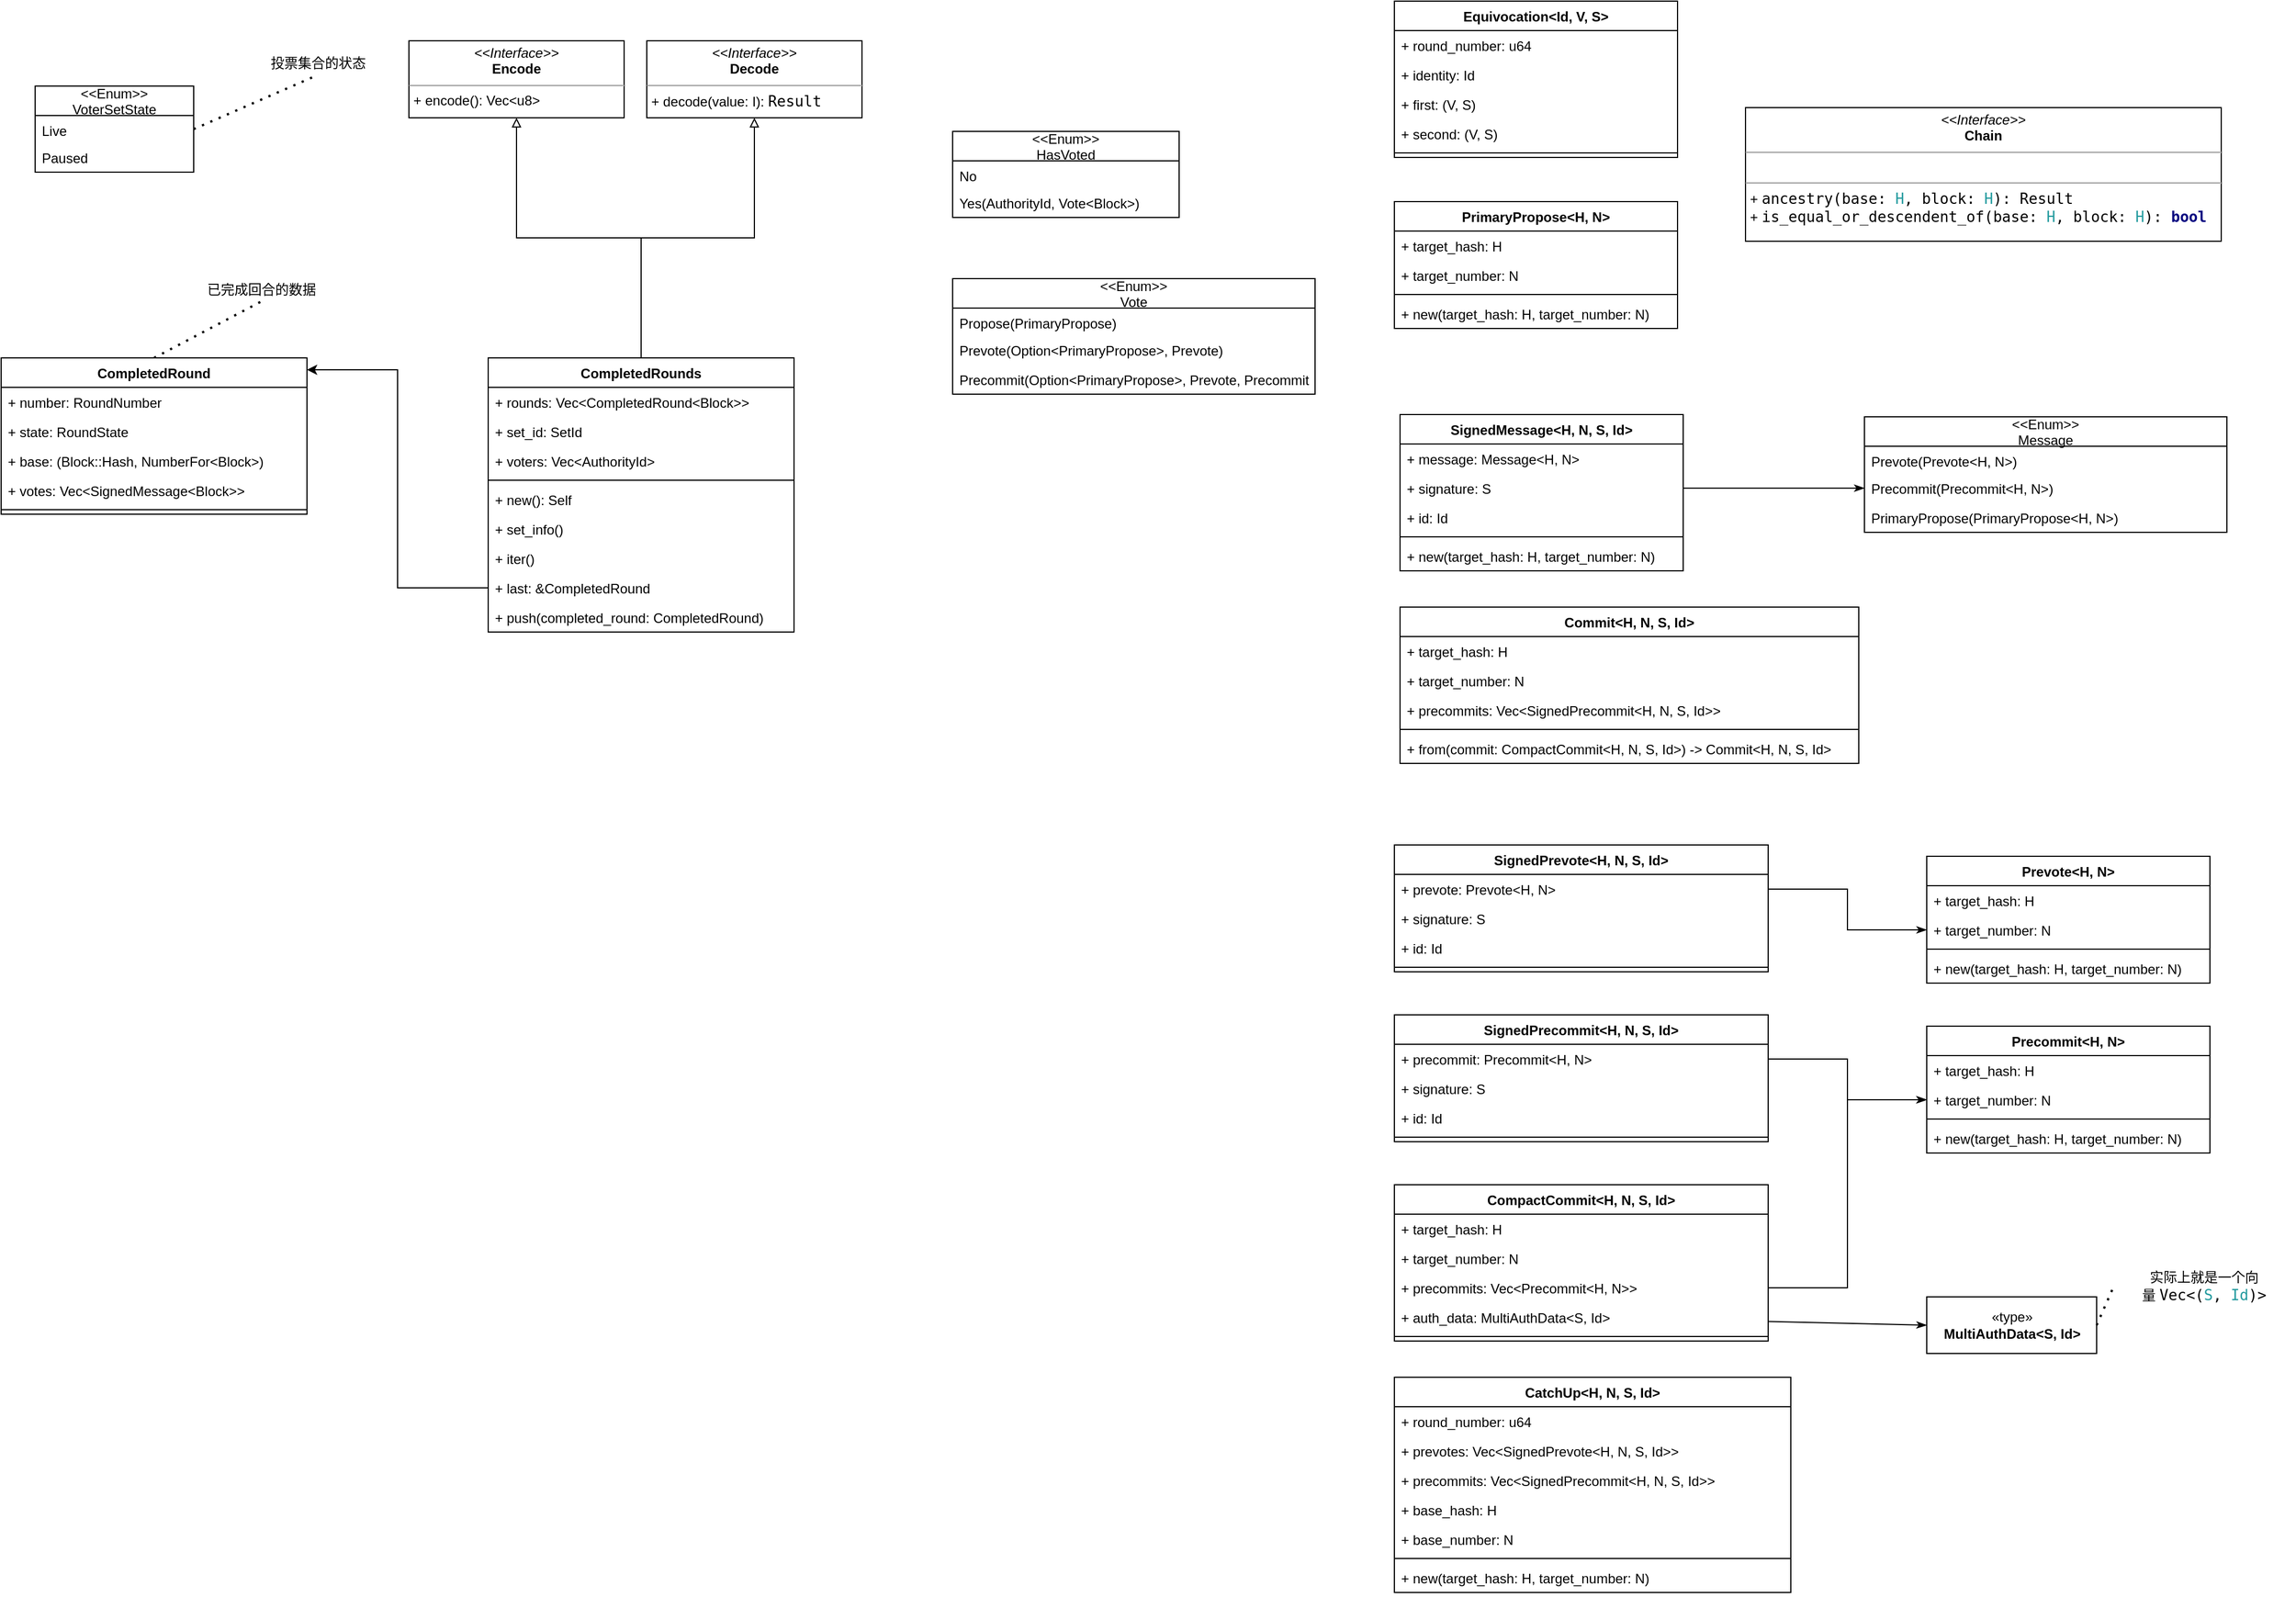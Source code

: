 <mxfile version="17.1.5" type="github">
  <diagram id="C5RBs43oDa-KdzZeNtuy" name="Page-1">
    <mxGraphModel dx="1234" dy="794" grid="1" gridSize="10" guides="1" tooltips="1" connect="1" arrows="1" fold="1" page="1" pageScale="1" pageWidth="827" pageHeight="1169" math="0" shadow="0">
      <root>
        <mxCell id="WIyWlLk6GJQsqaUBKTNV-0" />
        <mxCell id="WIyWlLk6GJQsqaUBKTNV-1" parent="WIyWlLk6GJQsqaUBKTNV-0" />
        <mxCell id="5LJEiE5y61jCH53QIzRt-0" value="&lt;&lt;Enum&gt;&gt;&#xa;VoterSetState" style="swimlane;fontStyle=0;childLayout=stackLayout;horizontal=1;startSize=26;fillColor=none;horizontalStack=0;resizeParent=1;resizeParentMax=0;resizeLast=0;collapsible=1;marginBottom=0;" vertex="1" parent="WIyWlLk6GJQsqaUBKTNV-1">
          <mxGeometry x="110" y="110" width="140" height="76" as="geometry" />
        </mxCell>
        <mxCell id="5LJEiE5y61jCH53QIzRt-1" value="Live" style="text;strokeColor=none;fillColor=none;align=left;verticalAlign=top;spacingLeft=4;spacingRight=4;overflow=hidden;rotatable=0;points=[[0,0.5],[1,0.5]];portConstraint=eastwest;" vertex="1" parent="5LJEiE5y61jCH53QIzRt-0">
          <mxGeometry y="26" width="140" height="24" as="geometry" />
        </mxCell>
        <mxCell id="5LJEiE5y61jCH53QIzRt-2" value="Paused" style="text;strokeColor=none;fillColor=none;align=left;verticalAlign=top;spacingLeft=4;spacingRight=4;overflow=hidden;rotatable=0;points=[[0,0.5],[1,0.5]];portConstraint=eastwest;" vertex="1" parent="5LJEiE5y61jCH53QIzRt-0">
          <mxGeometry y="50" width="140" height="26" as="geometry" />
        </mxCell>
        <UserObject label="已完成回合的数据" placeholders="1" id="5LJEiE5y61jCH53QIzRt-38">
          <mxCell style="text;html=1;strokeColor=none;fillColor=none;align=center;verticalAlign=middle;whiteSpace=wrap;overflow=hidden;" vertex="1" parent="WIyWlLk6GJQsqaUBKTNV-1">
            <mxGeometry x="230" y="280" width="160" height="20" as="geometry" />
          </mxCell>
        </UserObject>
        <mxCell id="5LJEiE5y61jCH53QIzRt-41" value="" style="endArrow=none;dashed=1;html=1;dashPattern=1 3;strokeWidth=2;rounded=0;entryX=0.5;entryY=1;entryDx=0;entryDy=0;exitX=0.5;exitY=0;exitDx=0;exitDy=0;" edge="1" parent="WIyWlLk6GJQsqaUBKTNV-1" source="5LJEiE5y61jCH53QIzRt-44" target="5LJEiE5y61jCH53QIzRt-38">
          <mxGeometry width="50" height="50" relative="1" as="geometry">
            <mxPoint x="350" y="250" as="sourcePoint" />
            <mxPoint x="400" y="200" as="targetPoint" />
          </mxGeometry>
        </mxCell>
        <UserObject label="投票集合的状态" placeholders="1" id="5LJEiE5y61jCH53QIzRt-42">
          <mxCell style="text;html=1;strokeColor=none;fillColor=none;align=center;verticalAlign=middle;whiteSpace=wrap;overflow=hidden;" vertex="1" parent="WIyWlLk6GJQsqaUBKTNV-1">
            <mxGeometry x="280" y="80" width="160" height="20" as="geometry" />
          </mxCell>
        </UserObject>
        <mxCell id="5LJEiE5y61jCH53QIzRt-43" value="" style="endArrow=none;dashed=1;html=1;dashPattern=1 3;strokeWidth=2;rounded=0;entryX=0.5;entryY=1;entryDx=0;entryDy=0;exitX=1;exitY=0.5;exitDx=0;exitDy=0;" edge="1" parent="WIyWlLk6GJQsqaUBKTNV-1" target="5LJEiE5y61jCH53QIzRt-42" source="5LJEiE5y61jCH53QIzRt-1">
          <mxGeometry width="50" height="50" relative="1" as="geometry">
            <mxPoint x="280" y="130" as="sourcePoint" />
            <mxPoint x="360" y="220" as="targetPoint" />
          </mxGeometry>
        </mxCell>
        <mxCell id="5LJEiE5y61jCH53QIzRt-44" value="CompletedRound" style="swimlane;fontStyle=1;align=center;verticalAlign=top;childLayout=stackLayout;horizontal=1;startSize=26;horizontalStack=0;resizeParent=1;resizeParentMax=0;resizeLast=0;collapsible=1;marginBottom=0;" vertex="1" parent="WIyWlLk6GJQsqaUBKTNV-1">
          <mxGeometry x="80" y="350" width="270" height="138" as="geometry" />
        </mxCell>
        <mxCell id="5LJEiE5y61jCH53QIzRt-49" value="+ number: RoundNumber" style="text;strokeColor=none;fillColor=none;align=left;verticalAlign=top;spacingLeft=4;spacingRight=4;overflow=hidden;rotatable=0;points=[[0,0.5],[1,0.5]];portConstraint=eastwest;" vertex="1" parent="5LJEiE5y61jCH53QIzRt-44">
          <mxGeometry y="26" width="270" height="26" as="geometry" />
        </mxCell>
        <mxCell id="5LJEiE5y61jCH53QIzRt-50" value="+ state: RoundState" style="text;strokeColor=none;fillColor=none;align=left;verticalAlign=top;spacingLeft=4;spacingRight=4;overflow=hidden;rotatable=0;points=[[0,0.5],[1,0.5]];portConstraint=eastwest;" vertex="1" parent="5LJEiE5y61jCH53QIzRt-44">
          <mxGeometry y="52" width="270" height="26" as="geometry" />
        </mxCell>
        <mxCell id="5LJEiE5y61jCH53QIzRt-48" value="+ base: (Block::Hash, NumberFor&lt;Block&gt;)" style="text;strokeColor=none;fillColor=none;align=left;verticalAlign=top;spacingLeft=4;spacingRight=4;overflow=hidden;rotatable=0;points=[[0,0.5],[1,0.5]];portConstraint=eastwest;" vertex="1" parent="5LJEiE5y61jCH53QIzRt-44">
          <mxGeometry y="78" width="270" height="26" as="geometry" />
        </mxCell>
        <mxCell id="5LJEiE5y61jCH53QIzRt-45" value="+ votes: Vec&lt;SignedMessage&lt;Block&gt;&gt;" style="text;strokeColor=none;fillColor=none;align=left;verticalAlign=top;spacingLeft=4;spacingRight=4;overflow=hidden;rotatable=0;points=[[0,0.5],[1,0.5]];portConstraint=eastwest;" vertex="1" parent="5LJEiE5y61jCH53QIzRt-44">
          <mxGeometry y="104" width="270" height="26" as="geometry" />
        </mxCell>
        <mxCell id="5LJEiE5y61jCH53QIzRt-46" value="" style="line;strokeWidth=1;fillColor=none;align=left;verticalAlign=middle;spacingTop=-1;spacingLeft=3;spacingRight=3;rotatable=0;labelPosition=right;points=[];portConstraint=eastwest;" vertex="1" parent="5LJEiE5y61jCH53QIzRt-44">
          <mxGeometry y="130" width="270" height="8" as="geometry" />
        </mxCell>
        <mxCell id="5LJEiE5y61jCH53QIzRt-70" style="edgeStyle=orthogonalEdgeStyle;rounded=0;orthogonalLoop=1;jettySize=auto;html=1;exitX=0.5;exitY=0;exitDx=0;exitDy=0;entryX=0.5;entryY=1;entryDx=0;entryDy=0;endArrow=block;endFill=0;" edge="1" parent="WIyWlLk6GJQsqaUBKTNV-1" source="5LJEiE5y61jCH53QIzRt-56" target="5LJEiE5y61jCH53QIzRt-75">
          <mxGeometry relative="1" as="geometry">
            <mxPoint x="485" y="160" as="targetPoint" />
          </mxGeometry>
        </mxCell>
        <mxCell id="5LJEiE5y61jCH53QIzRt-71" style="edgeStyle=orthogonalEdgeStyle;rounded=0;orthogonalLoop=1;jettySize=auto;html=1;exitX=0.5;exitY=0;exitDx=0;exitDy=0;entryX=0.5;entryY=1;entryDx=0;entryDy=0;endArrow=block;endFill=0;" edge="1" parent="WIyWlLk6GJQsqaUBKTNV-1" source="5LJEiE5y61jCH53QIzRt-56" target="5LJEiE5y61jCH53QIzRt-78">
          <mxGeometry relative="1" as="geometry">
            <mxPoint x="695" y="160" as="targetPoint" />
          </mxGeometry>
        </mxCell>
        <mxCell id="5LJEiE5y61jCH53QIzRt-56" value="CompletedRounds" style="swimlane;fontStyle=1;align=center;verticalAlign=top;childLayout=stackLayout;horizontal=1;startSize=26;horizontalStack=0;resizeParent=1;resizeParentMax=0;resizeLast=0;collapsible=1;marginBottom=0;" vertex="1" parent="WIyWlLk6GJQsqaUBKTNV-1">
          <mxGeometry x="510" y="350" width="270" height="242" as="geometry" />
        </mxCell>
        <mxCell id="5LJEiE5y61jCH53QIzRt-57" value="+ rounds: Vec&lt;CompletedRound&lt;Block&gt;&gt;" style="text;strokeColor=none;fillColor=none;align=left;verticalAlign=top;spacingLeft=4;spacingRight=4;overflow=hidden;rotatable=0;points=[[0,0.5],[1,0.5]];portConstraint=eastwest;" vertex="1" parent="5LJEiE5y61jCH53QIzRt-56">
          <mxGeometry y="26" width="270" height="26" as="geometry" />
        </mxCell>
        <mxCell id="5LJEiE5y61jCH53QIzRt-58" value="+ set_id: SetId" style="text;strokeColor=none;fillColor=none;align=left;verticalAlign=top;spacingLeft=4;spacingRight=4;overflow=hidden;rotatable=0;points=[[0,0.5],[1,0.5]];portConstraint=eastwest;" vertex="1" parent="5LJEiE5y61jCH53QIzRt-56">
          <mxGeometry y="52" width="270" height="26" as="geometry" />
        </mxCell>
        <mxCell id="5LJEiE5y61jCH53QIzRt-59" value="+ voters: Vec&lt;AuthorityId&gt;" style="text;strokeColor=none;fillColor=none;align=left;verticalAlign=top;spacingLeft=4;spacingRight=4;overflow=hidden;rotatable=0;points=[[0,0.5],[1,0.5]];portConstraint=eastwest;" vertex="1" parent="5LJEiE5y61jCH53QIzRt-56">
          <mxGeometry y="78" width="270" height="26" as="geometry" />
        </mxCell>
        <mxCell id="5LJEiE5y61jCH53QIzRt-61" value="" style="line;strokeWidth=1;fillColor=none;align=left;verticalAlign=middle;spacingTop=-1;spacingLeft=3;spacingRight=3;rotatable=0;labelPosition=right;points=[];portConstraint=eastwest;" vertex="1" parent="5LJEiE5y61jCH53QIzRt-56">
          <mxGeometry y="104" width="270" height="8" as="geometry" />
        </mxCell>
        <mxCell id="5LJEiE5y61jCH53QIzRt-62" value="+ new(): Self&#xa;" style="text;strokeColor=none;fillColor=none;align=left;verticalAlign=top;spacingLeft=4;spacingRight=4;overflow=hidden;rotatable=0;points=[[0,0.5],[1,0.5]];portConstraint=eastwest;" vertex="1" parent="5LJEiE5y61jCH53QIzRt-56">
          <mxGeometry y="112" width="270" height="26" as="geometry" />
        </mxCell>
        <mxCell id="5LJEiE5y61jCH53QIzRt-63" value="+ set_info()" style="text;strokeColor=none;fillColor=none;align=left;verticalAlign=top;spacingLeft=4;spacingRight=4;overflow=hidden;rotatable=0;points=[[0,0.5],[1,0.5]];portConstraint=eastwest;" vertex="1" parent="5LJEiE5y61jCH53QIzRt-56">
          <mxGeometry y="138" width="270" height="26" as="geometry" />
        </mxCell>
        <mxCell id="5LJEiE5y61jCH53QIzRt-64" value="+ iter()" style="text;strokeColor=none;fillColor=none;align=left;verticalAlign=top;spacingLeft=4;spacingRight=4;overflow=hidden;rotatable=0;points=[[0,0.5],[1,0.5]];portConstraint=eastwest;" vertex="1" parent="5LJEiE5y61jCH53QIzRt-56">
          <mxGeometry y="164" width="270" height="26" as="geometry" />
        </mxCell>
        <mxCell id="5LJEiE5y61jCH53QIzRt-66" value="+ last: &amp;CompletedRound" style="text;strokeColor=none;fillColor=none;align=left;verticalAlign=top;spacingLeft=4;spacingRight=4;overflow=hidden;rotatable=0;points=[[0,0.5],[1,0.5]];portConstraint=eastwest;" vertex="1" parent="5LJEiE5y61jCH53QIzRt-56">
          <mxGeometry y="190" width="270" height="26" as="geometry" />
        </mxCell>
        <mxCell id="5LJEiE5y61jCH53QIzRt-67" value="+ push(completed_round: CompletedRound)" style="text;strokeColor=none;fillColor=none;align=left;verticalAlign=top;spacingLeft=4;spacingRight=4;overflow=hidden;rotatable=0;points=[[0,0.5],[1,0.5]];portConstraint=eastwest;" vertex="1" parent="5LJEiE5y61jCH53QIzRt-56">
          <mxGeometry y="216" width="270" height="26" as="geometry" />
        </mxCell>
        <mxCell id="5LJEiE5y61jCH53QIzRt-54" style="edgeStyle=orthogonalEdgeStyle;rounded=0;orthogonalLoop=1;jettySize=auto;html=1;exitX=0;exitY=0.5;exitDx=0;exitDy=0;entryX=1;entryY=0.076;entryDx=0;entryDy=0;entryPerimeter=0;" edge="1" parent="WIyWlLk6GJQsqaUBKTNV-1" source="5LJEiE5y61jCH53QIzRt-66" target="5LJEiE5y61jCH53QIzRt-44">
          <mxGeometry relative="1" as="geometry">
            <mxPoint x="350" y="605" as="sourcePoint" />
          </mxGeometry>
        </mxCell>
        <mxCell id="5LJEiE5y61jCH53QIzRt-72" value="" style="text;strokeColor=none;fillColor=none;align=left;verticalAlign=middle;spacingTop=-1;spacingLeft=4;spacingRight=4;rotatable=0;labelPosition=right;points=[];portConstraint=eastwest;shadow=0;sketch=0;" vertex="1" parent="WIyWlLk6GJQsqaUBKTNV-1">
          <mxGeometry x="440" y="380" width="20" height="14" as="geometry" />
        </mxCell>
        <mxCell id="5LJEiE5y61jCH53QIzRt-75" value="&lt;p style=&quot;margin: 0px ; margin-top: 4px ; text-align: center&quot;&gt;&lt;i&gt;&amp;lt;&amp;lt;Interface&amp;gt;&amp;gt;&lt;/i&gt;&lt;br&gt;&lt;b&gt;Encode&lt;/b&gt;&lt;/p&gt;&lt;hr size=&quot;1&quot;&gt;&lt;p style=&quot;margin: 0px ; margin-left: 4px&quot;&gt;+ encode(): Vec&amp;lt;u8&amp;gt;&lt;br&gt;&lt;/p&gt;" style="verticalAlign=top;align=left;overflow=fill;fontSize=12;fontFamily=Helvetica;html=1;shadow=0;sketch=0;gradientColor=#ffffff;gradientDirection=west;" vertex="1" parent="WIyWlLk6GJQsqaUBKTNV-1">
          <mxGeometry x="440" y="70" width="190" height="68" as="geometry" />
        </mxCell>
        <mxCell id="5LJEiE5y61jCH53QIzRt-78" value="&lt;p style=&quot;margin: 0px ; margin-top: 4px ; text-align: center&quot;&gt;&lt;i&gt;&amp;lt;&amp;lt;Interface&amp;gt;&amp;gt;&lt;/i&gt;&lt;br&gt;&lt;b&gt;Decode&lt;/b&gt;&lt;/p&gt;&lt;hr size=&quot;1&quot;&gt;&lt;p style=&quot;margin: 0px ; margin-left: 4px&quot;&gt;+ decode(value: I):&amp;nbsp;&lt;span style=&quot;background-color: rgb(255 , 255 , 255) ; font-family: &amp;#34;jetbrains mono&amp;#34; , monospace ; font-size: 9.8pt&quot;&gt;Result&lt;/span&gt;&lt;br&gt;&lt;/p&gt;" style="verticalAlign=top;align=left;overflow=fill;fontSize=12;fontFamily=Helvetica;html=1;shadow=0;sketch=0;gradientColor=#ffffff;gradientDirection=west;" vertex="1" parent="WIyWlLk6GJQsqaUBKTNV-1">
          <mxGeometry x="650" y="70" width="190" height="68" as="geometry" />
        </mxCell>
        <mxCell id="5LJEiE5y61jCH53QIzRt-79" value="&lt;&lt;Enum&gt;&gt;&#xa;HasVoted" style="swimlane;fontStyle=0;childLayout=stackLayout;horizontal=1;startSize=26;fillColor=none;horizontalStack=0;resizeParent=1;resizeParentMax=0;resizeLast=0;collapsible=1;marginBottom=0;" vertex="1" parent="WIyWlLk6GJQsqaUBKTNV-1">
          <mxGeometry x="920" y="150" width="200" height="76" as="geometry" />
        </mxCell>
        <mxCell id="5LJEiE5y61jCH53QIzRt-80" value="No" style="text;strokeColor=none;fillColor=none;align=left;verticalAlign=top;spacingLeft=4;spacingRight=4;overflow=hidden;rotatable=0;points=[[0,0.5],[1,0.5]];portConstraint=eastwest;" vertex="1" parent="5LJEiE5y61jCH53QIzRt-79">
          <mxGeometry y="26" width="200" height="24" as="geometry" />
        </mxCell>
        <mxCell id="5LJEiE5y61jCH53QIzRt-81" value="Yes(AuthorityId, Vote&lt;Block&gt;)" style="text;strokeColor=none;fillColor=none;align=left;verticalAlign=top;spacingLeft=4;spacingRight=4;overflow=hidden;rotatable=0;points=[[0,0.5],[1,0.5]];portConstraint=eastwest;" vertex="1" parent="5LJEiE5y61jCH53QIzRt-79">
          <mxGeometry y="50" width="200" height="26" as="geometry" />
        </mxCell>
        <mxCell id="5LJEiE5y61jCH53QIzRt-82" value="&lt;&lt;Enum&gt;&gt;&#xa;Vote" style="swimlane;fontStyle=0;childLayout=stackLayout;horizontal=1;startSize=26;fillColor=none;horizontalStack=0;resizeParent=1;resizeParentMax=0;resizeLast=0;collapsible=1;marginBottom=0;" vertex="1" parent="WIyWlLk6GJQsqaUBKTNV-1">
          <mxGeometry x="920" y="280" width="320" height="102" as="geometry" />
        </mxCell>
        <mxCell id="5LJEiE5y61jCH53QIzRt-83" value="Propose(PrimaryPropose)" style="text;strokeColor=none;fillColor=none;align=left;verticalAlign=top;spacingLeft=4;spacingRight=4;overflow=hidden;rotatable=0;points=[[0,0.5],[1,0.5]];portConstraint=eastwest;" vertex="1" parent="5LJEiE5y61jCH53QIzRt-82">
          <mxGeometry y="26" width="320" height="24" as="geometry" />
        </mxCell>
        <mxCell id="5LJEiE5y61jCH53QIzRt-85" value="Prevote(Option&lt;PrimaryPropose&gt;, Prevote)" style="text;strokeColor=none;fillColor=none;align=left;verticalAlign=top;spacingLeft=4;spacingRight=4;overflow=hidden;rotatable=0;points=[[0,0.5],[1,0.5]];portConstraint=eastwest;" vertex="1" parent="5LJEiE5y61jCH53QIzRt-82">
          <mxGeometry y="50" width="320" height="26" as="geometry" />
        </mxCell>
        <mxCell id="5LJEiE5y61jCH53QIzRt-84" value="Precommit(Option&lt;PrimaryPropose&gt;, Prevote, Precommit)" style="text;strokeColor=none;fillColor=none;align=left;verticalAlign=top;spacingLeft=4;spacingRight=4;overflow=hidden;rotatable=0;points=[[0,0.5],[1,0.5]];portConstraint=eastwest;" vertex="1" parent="5LJEiE5y61jCH53QIzRt-82">
          <mxGeometry y="76" width="320" height="26" as="geometry" />
        </mxCell>
        <mxCell id="5LJEiE5y61jCH53QIzRt-92" value="PrimaryPropose&lt;H, N&gt;" style="swimlane;fontStyle=1;align=center;verticalAlign=top;childLayout=stackLayout;horizontal=1;startSize=26;horizontalStack=0;resizeParent=1;resizeParentMax=0;resizeLast=0;collapsible=1;marginBottom=0;shadow=0;sketch=0;gradientColor=#ffffff;gradientDirection=west;" vertex="1" parent="WIyWlLk6GJQsqaUBKTNV-1">
          <mxGeometry x="1310" y="212" width="250" height="112" as="geometry" />
        </mxCell>
        <mxCell id="5LJEiE5y61jCH53QIzRt-96" value="+ target_hash: H" style="text;strokeColor=none;fillColor=none;align=left;verticalAlign=top;spacingLeft=4;spacingRight=4;overflow=hidden;rotatable=0;points=[[0,0.5],[1,0.5]];portConstraint=eastwest;shadow=0;sketch=0;" vertex="1" parent="5LJEiE5y61jCH53QIzRt-92">
          <mxGeometry y="26" width="250" height="26" as="geometry" />
        </mxCell>
        <mxCell id="5LJEiE5y61jCH53QIzRt-93" value="+ target_number: N" style="text;strokeColor=none;fillColor=none;align=left;verticalAlign=top;spacingLeft=4;spacingRight=4;overflow=hidden;rotatable=0;points=[[0,0.5],[1,0.5]];portConstraint=eastwest;shadow=0;sketch=0;" vertex="1" parent="5LJEiE5y61jCH53QIzRt-92">
          <mxGeometry y="52" width="250" height="26" as="geometry" />
        </mxCell>
        <mxCell id="5LJEiE5y61jCH53QIzRt-94" value="" style="line;strokeWidth=1;fillColor=none;align=left;verticalAlign=middle;spacingTop=-1;spacingLeft=3;spacingRight=3;rotatable=0;labelPosition=right;points=[];portConstraint=eastwest;shadow=0;sketch=0;" vertex="1" parent="5LJEiE5y61jCH53QIzRt-92">
          <mxGeometry y="78" width="250" height="8" as="geometry" />
        </mxCell>
        <mxCell id="5LJEiE5y61jCH53QIzRt-95" value="+ new(target_hash: H, target_number: N) " style="text;strokeColor=none;fillColor=none;align=left;verticalAlign=top;spacingLeft=4;spacingRight=4;overflow=hidden;rotatable=0;points=[[0,0.5],[1,0.5]];portConstraint=eastwest;shadow=0;sketch=0;" vertex="1" parent="5LJEiE5y61jCH53QIzRt-92">
          <mxGeometry y="86" width="250" height="26" as="geometry" />
        </mxCell>
        <mxCell id="5LJEiE5y61jCH53QIzRt-97" value="Precommit&lt;H, N&gt;" style="swimlane;fontStyle=1;align=center;verticalAlign=top;childLayout=stackLayout;horizontal=1;startSize=26;horizontalStack=0;resizeParent=1;resizeParentMax=0;resizeLast=0;collapsible=1;marginBottom=0;shadow=0;sketch=0;gradientColor=#ffffff;gradientDirection=west;" vertex="1" parent="WIyWlLk6GJQsqaUBKTNV-1">
          <mxGeometry x="1780" y="940" width="250" height="112" as="geometry" />
        </mxCell>
        <mxCell id="5LJEiE5y61jCH53QIzRt-98" value="+ target_hash: H" style="text;strokeColor=none;fillColor=none;align=left;verticalAlign=top;spacingLeft=4;spacingRight=4;overflow=hidden;rotatable=0;points=[[0,0.5],[1,0.5]];portConstraint=eastwest;shadow=0;sketch=0;" vertex="1" parent="5LJEiE5y61jCH53QIzRt-97">
          <mxGeometry y="26" width="250" height="26" as="geometry" />
        </mxCell>
        <mxCell id="5LJEiE5y61jCH53QIzRt-99" value="+ target_number: N" style="text;strokeColor=none;fillColor=none;align=left;verticalAlign=top;spacingLeft=4;spacingRight=4;overflow=hidden;rotatable=0;points=[[0,0.5],[1,0.5]];portConstraint=eastwest;shadow=0;sketch=0;" vertex="1" parent="5LJEiE5y61jCH53QIzRt-97">
          <mxGeometry y="52" width="250" height="26" as="geometry" />
        </mxCell>
        <mxCell id="5LJEiE5y61jCH53QIzRt-100" value="" style="line;strokeWidth=1;fillColor=none;align=left;verticalAlign=middle;spacingTop=-1;spacingLeft=3;spacingRight=3;rotatable=0;labelPosition=right;points=[];portConstraint=eastwest;shadow=0;sketch=0;" vertex="1" parent="5LJEiE5y61jCH53QIzRt-97">
          <mxGeometry y="78" width="250" height="8" as="geometry" />
        </mxCell>
        <mxCell id="5LJEiE5y61jCH53QIzRt-101" value="+ new(target_hash: H, target_number: N) " style="text;strokeColor=none;fillColor=none;align=left;verticalAlign=top;spacingLeft=4;spacingRight=4;overflow=hidden;rotatable=0;points=[[0,0.5],[1,0.5]];portConstraint=eastwest;shadow=0;sketch=0;" vertex="1" parent="5LJEiE5y61jCH53QIzRt-97">
          <mxGeometry y="86" width="250" height="26" as="geometry" />
        </mxCell>
        <mxCell id="5LJEiE5y61jCH53QIzRt-102" value="Prevote&lt;H, N&gt;" style="swimlane;fontStyle=1;align=center;verticalAlign=top;childLayout=stackLayout;horizontal=1;startSize=26;horizontalStack=0;resizeParent=1;resizeParentMax=0;resizeLast=0;collapsible=1;marginBottom=0;shadow=0;sketch=0;gradientColor=#ffffff;gradientDirection=west;" vertex="1" parent="WIyWlLk6GJQsqaUBKTNV-1">
          <mxGeometry x="1780" y="790" width="250" height="112" as="geometry" />
        </mxCell>
        <mxCell id="5LJEiE5y61jCH53QIzRt-103" value="+ target_hash: H" style="text;strokeColor=none;fillColor=none;align=left;verticalAlign=top;spacingLeft=4;spacingRight=4;overflow=hidden;rotatable=0;points=[[0,0.5],[1,0.5]];portConstraint=eastwest;shadow=0;sketch=0;" vertex="1" parent="5LJEiE5y61jCH53QIzRt-102">
          <mxGeometry y="26" width="250" height="26" as="geometry" />
        </mxCell>
        <mxCell id="5LJEiE5y61jCH53QIzRt-104" value="+ target_number: N" style="text;strokeColor=none;fillColor=none;align=left;verticalAlign=top;spacingLeft=4;spacingRight=4;overflow=hidden;rotatable=0;points=[[0,0.5],[1,0.5]];portConstraint=eastwest;shadow=0;sketch=0;" vertex="1" parent="5LJEiE5y61jCH53QIzRt-102">
          <mxGeometry y="52" width="250" height="26" as="geometry" />
        </mxCell>
        <mxCell id="5LJEiE5y61jCH53QIzRt-105" value="" style="line;strokeWidth=1;fillColor=none;align=left;verticalAlign=middle;spacingTop=-1;spacingLeft=3;spacingRight=3;rotatable=0;labelPosition=right;points=[];portConstraint=eastwest;shadow=0;sketch=0;" vertex="1" parent="5LJEiE5y61jCH53QIzRt-102">
          <mxGeometry y="78" width="250" height="8" as="geometry" />
        </mxCell>
        <mxCell id="5LJEiE5y61jCH53QIzRt-106" value="+ new(target_hash: H, target_number: N) " style="text;strokeColor=none;fillColor=none;align=left;verticalAlign=top;spacingLeft=4;spacingRight=4;overflow=hidden;rotatable=0;points=[[0,0.5],[1,0.5]];portConstraint=eastwest;shadow=0;sketch=0;" vertex="1" parent="5LJEiE5y61jCH53QIzRt-102">
          <mxGeometry y="86" width="250" height="26" as="geometry" />
        </mxCell>
        <mxCell id="5LJEiE5y61jCH53QIzRt-107" value="&lt;p style=&quot;margin: 0px ; margin-top: 4px ; text-align: center&quot;&gt;&lt;i&gt;&amp;lt;&amp;lt;Interface&amp;gt;&amp;gt;&lt;/i&gt;&lt;br&gt;&lt;b&gt;Chain&lt;/b&gt;&lt;/p&gt;&lt;hr size=&quot;1&quot;&gt;&lt;p style=&quot;margin: 0px ; margin-left: 4px&quot;&gt;&lt;br&gt;&lt;/p&gt;&lt;hr size=&quot;1&quot;&gt;&lt;p style=&quot;margin: 0px ; margin-left: 4px&quot;&gt;+&amp;nbsp;&lt;span style=&quot;background-color: rgb(255 , 255 , 255) ; font-family: &amp;#34;jetbrains mono&amp;#34; , monospace ; font-size: 9.8pt&quot;&gt;ancestry(&lt;/span&gt;&lt;span style=&quot;background-color: rgb(255 , 255 , 255) ; font-family: &amp;#34;jetbrains mono&amp;#34; , monospace ; font-size: 9.8pt&quot;&gt;base: &lt;/span&gt;&lt;span style=&quot;font-family: &amp;#34;jetbrains mono&amp;#34; , monospace ; font-size: 9.8pt ; color: rgb(32 , 153 , 157)&quot;&gt;H&lt;/span&gt;&lt;span style=&quot;background-color: rgb(255 , 255 , 255) ; font-family: &amp;#34;jetbrains mono&amp;#34; , monospace ; font-size: 9.8pt&quot;&gt;, block: &lt;/span&gt;&lt;span style=&quot;font-family: &amp;#34;jetbrains mono&amp;#34; , monospace ; font-size: 9.8pt ; color: rgb(32 , 153 , 157)&quot;&gt;H&lt;/span&gt;&lt;span style=&quot;background-color: rgb(255 , 255 , 255) ; font-family: &amp;#34;jetbrains mono&amp;#34; , monospace ; font-size: 9.8pt&quot;&gt;): Result&lt;/span&gt;&lt;/p&gt;&lt;p style=&quot;margin: 0px ; margin-left: 4px&quot;&gt;+&amp;nbsp;&lt;span style=&quot;background-color: rgb(255 , 255 , 255) ; font-family: &amp;#34;jetbrains mono&amp;#34; , monospace ; font-size: 9.8pt&quot;&gt;is_equal_or_descendent_of(&lt;/span&gt;&lt;span style=&quot;background-color: rgb(255 , 255 , 255) ; font-family: &amp;#34;jetbrains mono&amp;#34; , monospace ; font-size: 9.8pt&quot;&gt;base: &lt;/span&gt;&lt;span style=&quot;font-family: &amp;#34;jetbrains mono&amp;#34; , monospace ; font-size: 9.8pt ; color: rgb(32 , 153 , 157)&quot;&gt;H&lt;/span&gt;&lt;span style=&quot;background-color: rgb(255 , 255 , 255) ; font-family: &amp;#34;jetbrains mono&amp;#34; , monospace ; font-size: 9.8pt&quot;&gt;, block: &lt;/span&gt;&lt;span style=&quot;font-family: &amp;#34;jetbrains mono&amp;#34; , monospace ; font-size: 9.8pt ; color: rgb(32 , 153 , 157)&quot;&gt;H&lt;/span&gt;&lt;span style=&quot;background-color: rgb(255 , 255 , 255) ; font-family: &amp;#34;jetbrains mono&amp;#34; , monospace ; font-size: 9.8pt&quot;&gt;):&amp;nbsp;&lt;/span&gt;&lt;span style=&quot;font-family: &amp;#34;jetbrains mono&amp;#34; , monospace ; font-size: 9.8pt ; color: rgb(0 , 0 , 128) ; font-weight: bold&quot;&gt;bool&lt;/span&gt;&lt;/p&gt;" style="verticalAlign=top;align=left;overflow=fill;fontSize=12;fontFamily=Helvetica;html=1;shadow=0;sketch=0;gradientColor=#ffffff;gradientDirection=west;" vertex="1" parent="WIyWlLk6GJQsqaUBKTNV-1">
          <mxGeometry x="1620" y="129" width="420" height="118" as="geometry" />
        </mxCell>
        <mxCell id="5LJEiE5y61jCH53QIzRt-108" value="Equivocation&lt;Id, V, S&gt;" style="swimlane;fontStyle=1;align=center;verticalAlign=top;childLayout=stackLayout;horizontal=1;startSize=26;horizontalStack=0;resizeParent=1;resizeParentMax=0;resizeLast=0;collapsible=1;marginBottom=0;shadow=0;sketch=0;gradientColor=#ffffff;gradientDirection=west;" vertex="1" parent="WIyWlLk6GJQsqaUBKTNV-1">
          <mxGeometry x="1310" y="35" width="250" height="138" as="geometry" />
        </mxCell>
        <mxCell id="5LJEiE5y61jCH53QIzRt-113" value="+ round_number: u64" style="text;strokeColor=none;fillColor=none;align=left;verticalAlign=top;spacingLeft=4;spacingRight=4;overflow=hidden;rotatable=0;points=[[0,0.5],[1,0.5]];portConstraint=eastwest;shadow=0;sketch=0;" vertex="1" parent="5LJEiE5y61jCH53QIzRt-108">
          <mxGeometry y="26" width="250" height="26" as="geometry" />
        </mxCell>
        <mxCell id="5LJEiE5y61jCH53QIzRt-109" value="+ identity: Id" style="text;strokeColor=none;fillColor=none;align=left;verticalAlign=top;spacingLeft=4;spacingRight=4;overflow=hidden;rotatable=0;points=[[0,0.5],[1,0.5]];portConstraint=eastwest;shadow=0;sketch=0;" vertex="1" parent="5LJEiE5y61jCH53QIzRt-108">
          <mxGeometry y="52" width="250" height="26" as="geometry" />
        </mxCell>
        <mxCell id="5LJEiE5y61jCH53QIzRt-114" value="+ first: (V, S)" style="text;strokeColor=none;fillColor=none;align=left;verticalAlign=top;spacingLeft=4;spacingRight=4;overflow=hidden;rotatable=0;points=[[0,0.5],[1,0.5]];portConstraint=eastwest;shadow=0;sketch=0;" vertex="1" parent="5LJEiE5y61jCH53QIzRt-108">
          <mxGeometry y="78" width="250" height="26" as="geometry" />
        </mxCell>
        <mxCell id="5LJEiE5y61jCH53QIzRt-110" value="+ second: (V, S)" style="text;strokeColor=none;fillColor=none;align=left;verticalAlign=top;spacingLeft=4;spacingRight=4;overflow=hidden;rotatable=0;points=[[0,0.5],[1,0.5]];portConstraint=eastwest;shadow=0;sketch=0;" vertex="1" parent="5LJEiE5y61jCH53QIzRt-108">
          <mxGeometry y="104" width="250" height="26" as="geometry" />
        </mxCell>
        <mxCell id="5LJEiE5y61jCH53QIzRt-111" value="" style="line;strokeWidth=1;fillColor=none;align=left;verticalAlign=middle;spacingTop=-1;spacingLeft=3;spacingRight=3;rotatable=0;labelPosition=right;points=[];portConstraint=eastwest;shadow=0;sketch=0;" vertex="1" parent="5LJEiE5y61jCH53QIzRt-108">
          <mxGeometry y="130" width="250" height="8" as="geometry" />
        </mxCell>
        <mxCell id="5LJEiE5y61jCH53QIzRt-120" value="&lt;&lt;Enum&gt;&gt;&#xa;Message" style="swimlane;fontStyle=0;childLayout=stackLayout;horizontal=1;startSize=26;fillColor=none;horizontalStack=0;resizeParent=1;resizeParentMax=0;resizeLast=0;collapsible=1;marginBottom=0;" vertex="1" parent="WIyWlLk6GJQsqaUBKTNV-1">
          <mxGeometry x="1725" y="402" width="320" height="102" as="geometry" />
        </mxCell>
        <mxCell id="5LJEiE5y61jCH53QIzRt-121" value="Prevote(Prevote&lt;H, N&gt;)" style="text;strokeColor=none;fillColor=none;align=left;verticalAlign=top;spacingLeft=4;spacingRight=4;overflow=hidden;rotatable=0;points=[[0,0.5],[1,0.5]];portConstraint=eastwest;" vertex="1" parent="5LJEiE5y61jCH53QIzRt-120">
          <mxGeometry y="26" width="320" height="24" as="geometry" />
        </mxCell>
        <mxCell id="5LJEiE5y61jCH53QIzRt-122" value="Precommit(Precommit&lt;H, N&gt;)" style="text;strokeColor=none;fillColor=none;align=left;verticalAlign=top;spacingLeft=4;spacingRight=4;overflow=hidden;rotatable=0;points=[[0,0.5],[1,0.5]];portConstraint=eastwest;" vertex="1" parent="5LJEiE5y61jCH53QIzRt-120">
          <mxGeometry y="50" width="320" height="26" as="geometry" />
        </mxCell>
        <mxCell id="5LJEiE5y61jCH53QIzRt-123" value="PrimaryPropose(PrimaryPropose&lt;H, N&gt;)" style="text;strokeColor=none;fillColor=none;align=left;verticalAlign=top;spacingLeft=4;spacingRight=4;overflow=hidden;rotatable=0;points=[[0,0.5],[1,0.5]];portConstraint=eastwest;" vertex="1" parent="5LJEiE5y61jCH53QIzRt-120">
          <mxGeometry y="76" width="320" height="26" as="geometry" />
        </mxCell>
        <mxCell id="5LJEiE5y61jCH53QIzRt-124" value="SignedMessage&lt;H, N, S, Id&gt;" style="swimlane;fontStyle=1;align=center;verticalAlign=top;childLayout=stackLayout;horizontal=1;startSize=26;horizontalStack=0;resizeParent=1;resizeParentMax=0;resizeLast=0;collapsible=1;marginBottom=0;shadow=0;sketch=0;gradientColor=#ffffff;gradientDirection=west;" vertex="1" parent="WIyWlLk6GJQsqaUBKTNV-1">
          <mxGeometry x="1315" y="400" width="250" height="138" as="geometry" />
        </mxCell>
        <mxCell id="5LJEiE5y61jCH53QIzRt-125" value="+ message: Message&lt;H, N&gt;" style="text;strokeColor=none;fillColor=none;align=left;verticalAlign=top;spacingLeft=4;spacingRight=4;overflow=hidden;rotatable=0;points=[[0,0.5],[1,0.5]];portConstraint=eastwest;shadow=0;sketch=0;" vertex="1" parent="5LJEiE5y61jCH53QIzRt-124">
          <mxGeometry y="26" width="250" height="26" as="geometry" />
        </mxCell>
        <mxCell id="5LJEiE5y61jCH53QIzRt-129" value="+ signature: S" style="text;strokeColor=none;fillColor=none;align=left;verticalAlign=top;spacingLeft=4;spacingRight=4;overflow=hidden;rotatable=0;points=[[0,0.5],[1,0.5]];portConstraint=eastwest;shadow=0;sketch=0;" vertex="1" parent="5LJEiE5y61jCH53QIzRt-124">
          <mxGeometry y="52" width="250" height="26" as="geometry" />
        </mxCell>
        <mxCell id="5LJEiE5y61jCH53QIzRt-126" value="+ id: Id" style="text;strokeColor=none;fillColor=none;align=left;verticalAlign=top;spacingLeft=4;spacingRight=4;overflow=hidden;rotatable=0;points=[[0,0.5],[1,0.5]];portConstraint=eastwest;shadow=0;sketch=0;" vertex="1" parent="5LJEiE5y61jCH53QIzRt-124">
          <mxGeometry y="78" width="250" height="26" as="geometry" />
        </mxCell>
        <mxCell id="5LJEiE5y61jCH53QIzRt-127" value="" style="line;strokeWidth=1;fillColor=none;align=left;verticalAlign=middle;spacingTop=-1;spacingLeft=3;spacingRight=3;rotatable=0;labelPosition=right;points=[];portConstraint=eastwest;shadow=0;sketch=0;" vertex="1" parent="5LJEiE5y61jCH53QIzRt-124">
          <mxGeometry y="104" width="250" height="8" as="geometry" />
        </mxCell>
        <mxCell id="5LJEiE5y61jCH53QIzRt-128" value="+ new(target_hash: H, target_number: N) " style="text;strokeColor=none;fillColor=none;align=left;verticalAlign=top;spacingLeft=4;spacingRight=4;overflow=hidden;rotatable=0;points=[[0,0.5],[1,0.5]];portConstraint=eastwest;shadow=0;sketch=0;" vertex="1" parent="5LJEiE5y61jCH53QIzRt-124">
          <mxGeometry y="112" width="250" height="26" as="geometry" />
        </mxCell>
        <mxCell id="5LJEiE5y61jCH53QIzRt-131" value="Commit&lt;H, N, S, Id&gt;" style="swimlane;fontStyle=1;align=center;verticalAlign=top;childLayout=stackLayout;horizontal=1;startSize=26;horizontalStack=0;resizeParent=1;resizeParentMax=0;resizeLast=0;collapsible=1;marginBottom=0;shadow=0;sketch=0;gradientColor=#ffffff;gradientDirection=west;" vertex="1" parent="WIyWlLk6GJQsqaUBKTNV-1">
          <mxGeometry x="1315" y="570" width="405" height="138" as="geometry" />
        </mxCell>
        <mxCell id="5LJEiE5y61jCH53QIzRt-132" value="+ target_hash: H" style="text;strokeColor=none;fillColor=none;align=left;verticalAlign=top;spacingLeft=4;spacingRight=4;overflow=hidden;rotatable=0;points=[[0,0.5],[1,0.5]];portConstraint=eastwest;shadow=0;sketch=0;" vertex="1" parent="5LJEiE5y61jCH53QIzRt-131">
          <mxGeometry y="26" width="405" height="26" as="geometry" />
        </mxCell>
        <mxCell id="5LJEiE5y61jCH53QIzRt-133" value="+ target_number: N" style="text;strokeColor=none;fillColor=none;align=left;verticalAlign=top;spacingLeft=4;spacingRight=4;overflow=hidden;rotatable=0;points=[[0,0.5],[1,0.5]];portConstraint=eastwest;shadow=0;sketch=0;" vertex="1" parent="5LJEiE5y61jCH53QIzRt-131">
          <mxGeometry y="52" width="405" height="26" as="geometry" />
        </mxCell>
        <mxCell id="5LJEiE5y61jCH53QIzRt-134" value="+ precommits: Vec&lt;SignedPrecommit&lt;H, N, S, Id&gt;&gt;" style="text;strokeColor=none;fillColor=none;align=left;verticalAlign=top;spacingLeft=4;spacingRight=4;overflow=hidden;rotatable=0;points=[[0,0.5],[1,0.5]];portConstraint=eastwest;shadow=0;sketch=0;" vertex="1" parent="5LJEiE5y61jCH53QIzRt-131">
          <mxGeometry y="78" width="405" height="26" as="geometry" />
        </mxCell>
        <mxCell id="5LJEiE5y61jCH53QIzRt-135" value="" style="line;strokeWidth=1;fillColor=none;align=left;verticalAlign=middle;spacingTop=-1;spacingLeft=3;spacingRight=3;rotatable=0;labelPosition=right;points=[];portConstraint=eastwest;shadow=0;sketch=0;" vertex="1" parent="5LJEiE5y61jCH53QIzRt-131">
          <mxGeometry y="104" width="405" height="8" as="geometry" />
        </mxCell>
        <mxCell id="5LJEiE5y61jCH53QIzRt-181" value="+ from(commit: CompactCommit&lt;H, N, S, Id&gt;) -&gt; Commit&lt;H, N, S, Id&gt; " style="text;strokeColor=none;fillColor=none;align=left;verticalAlign=top;spacingLeft=4;spacingRight=4;overflow=hidden;rotatable=0;points=[[0,0.5],[1,0.5]];portConstraint=eastwest;shadow=0;sketch=0;" vertex="1" parent="5LJEiE5y61jCH53QIzRt-131">
          <mxGeometry y="112" width="405" height="26" as="geometry" />
        </mxCell>
        <mxCell id="5LJEiE5y61jCH53QIzRt-137" value="SignedPrevote&lt;H, N, S, Id&gt;" style="swimlane;fontStyle=1;align=center;verticalAlign=top;childLayout=stackLayout;horizontal=1;startSize=26;horizontalStack=0;resizeParent=1;resizeParentMax=0;resizeLast=0;collapsible=1;marginBottom=0;shadow=0;sketch=0;gradientColor=#ffffff;gradientDirection=west;" vertex="1" parent="WIyWlLk6GJQsqaUBKTNV-1">
          <mxGeometry x="1310" y="780" width="330" height="112" as="geometry" />
        </mxCell>
        <mxCell id="5LJEiE5y61jCH53QIzRt-138" value="+ prevote: Prevote&lt;H, N&gt;" style="text;strokeColor=none;fillColor=none;align=left;verticalAlign=top;spacingLeft=4;spacingRight=4;overflow=hidden;rotatable=0;points=[[0,0.5],[1,0.5]];portConstraint=eastwest;shadow=0;sketch=0;" vertex="1" parent="5LJEiE5y61jCH53QIzRt-137">
          <mxGeometry y="26" width="330" height="26" as="geometry" />
        </mxCell>
        <mxCell id="5LJEiE5y61jCH53QIzRt-139" value="+ signature: S" style="text;strokeColor=none;fillColor=none;align=left;verticalAlign=top;spacingLeft=4;spacingRight=4;overflow=hidden;rotatable=0;points=[[0,0.5],[1,0.5]];portConstraint=eastwest;shadow=0;sketch=0;" vertex="1" parent="5LJEiE5y61jCH53QIzRt-137">
          <mxGeometry y="52" width="330" height="26" as="geometry" />
        </mxCell>
        <mxCell id="5LJEiE5y61jCH53QIzRt-140" value="+ id: Id" style="text;strokeColor=none;fillColor=none;align=left;verticalAlign=top;spacingLeft=4;spacingRight=4;overflow=hidden;rotatable=0;points=[[0,0.5],[1,0.5]];portConstraint=eastwest;shadow=0;sketch=0;" vertex="1" parent="5LJEiE5y61jCH53QIzRt-137">
          <mxGeometry y="78" width="330" height="26" as="geometry" />
        </mxCell>
        <mxCell id="5LJEiE5y61jCH53QIzRt-178" value="" style="line;strokeWidth=1;fillColor=none;align=left;verticalAlign=middle;spacingTop=-1;spacingLeft=3;spacingRight=3;rotatable=0;labelPosition=right;points=[];portConstraint=eastwest;shadow=0;sketch=0;" vertex="1" parent="5LJEiE5y61jCH53QIzRt-137">
          <mxGeometry y="104" width="330" height="8" as="geometry" />
        </mxCell>
        <mxCell id="5LJEiE5y61jCH53QIzRt-142" style="edgeStyle=orthogonalEdgeStyle;rounded=0;orthogonalLoop=1;jettySize=auto;html=1;exitX=1;exitY=0.5;exitDx=0;exitDy=0;entryX=0;entryY=0.5;entryDx=0;entryDy=0;endArrow=classicThin;endFill=1;" edge="1" parent="WIyWlLk6GJQsqaUBKTNV-1" source="5LJEiE5y61jCH53QIzRt-129" target="5LJEiE5y61jCH53QIzRt-122">
          <mxGeometry relative="1" as="geometry" />
        </mxCell>
        <mxCell id="5LJEiE5y61jCH53QIzRt-143" style="edgeStyle=orthogonalEdgeStyle;rounded=0;orthogonalLoop=1;jettySize=auto;html=1;entryX=0;entryY=0.5;entryDx=0;entryDy=0;endArrow=classicThin;endFill=1;" edge="1" parent="WIyWlLk6GJQsqaUBKTNV-1" source="5LJEiE5y61jCH53QIzRt-138" target="5LJEiE5y61jCH53QIzRt-104">
          <mxGeometry relative="1" as="geometry" />
        </mxCell>
        <mxCell id="5LJEiE5y61jCH53QIzRt-144" value="SignedPrecommit&lt;H, N, S, Id&gt;" style="swimlane;fontStyle=1;align=center;verticalAlign=top;childLayout=stackLayout;horizontal=1;startSize=26;horizontalStack=0;resizeParent=1;resizeParentMax=0;resizeLast=0;collapsible=1;marginBottom=0;shadow=0;sketch=0;gradientColor=#ffffff;gradientDirection=west;" vertex="1" parent="WIyWlLk6GJQsqaUBKTNV-1">
          <mxGeometry x="1310" y="930" width="330" height="112" as="geometry" />
        </mxCell>
        <mxCell id="5LJEiE5y61jCH53QIzRt-145" value="+ precommit: Precommit&lt;H, N&gt;" style="text;strokeColor=none;fillColor=none;align=left;verticalAlign=top;spacingLeft=4;spacingRight=4;overflow=hidden;rotatable=0;points=[[0,0.5],[1,0.5]];portConstraint=eastwest;shadow=0;sketch=0;" vertex="1" parent="5LJEiE5y61jCH53QIzRt-144">
          <mxGeometry y="26" width="330" height="26" as="geometry" />
        </mxCell>
        <mxCell id="5LJEiE5y61jCH53QIzRt-146" value="+ signature: S" style="text;strokeColor=none;fillColor=none;align=left;verticalAlign=top;spacingLeft=4;spacingRight=4;overflow=hidden;rotatable=0;points=[[0,0.5],[1,0.5]];portConstraint=eastwest;shadow=0;sketch=0;" vertex="1" parent="5LJEiE5y61jCH53QIzRt-144">
          <mxGeometry y="52" width="330" height="26" as="geometry" />
        </mxCell>
        <mxCell id="5LJEiE5y61jCH53QIzRt-147" value="+ id: Id" style="text;strokeColor=none;fillColor=none;align=left;verticalAlign=top;spacingLeft=4;spacingRight=4;overflow=hidden;rotatable=0;points=[[0,0.5],[1,0.5]];portConstraint=eastwest;shadow=0;sketch=0;" vertex="1" parent="5LJEiE5y61jCH53QIzRt-144">
          <mxGeometry y="78" width="330" height="26" as="geometry" />
        </mxCell>
        <mxCell id="5LJEiE5y61jCH53QIzRt-148" value="" style="line;strokeWidth=1;fillColor=none;align=left;verticalAlign=middle;spacingTop=-1;spacingLeft=3;spacingRight=3;rotatable=0;labelPosition=right;points=[];portConstraint=eastwest;shadow=0;sketch=0;" vertex="1" parent="5LJEiE5y61jCH53QIzRt-144">
          <mxGeometry y="104" width="330" height="8" as="geometry" />
        </mxCell>
        <mxCell id="5LJEiE5y61jCH53QIzRt-149" style="edgeStyle=orthogonalEdgeStyle;rounded=0;orthogonalLoop=1;jettySize=auto;html=1;entryX=0;entryY=0.5;entryDx=0;entryDy=0;endArrow=classicThin;endFill=1;" edge="1" parent="WIyWlLk6GJQsqaUBKTNV-1" source="5LJEiE5y61jCH53QIzRt-145" target="5LJEiE5y61jCH53QIzRt-99">
          <mxGeometry relative="1" as="geometry" />
        </mxCell>
        <mxCell id="5LJEiE5y61jCH53QIzRt-150" value="CompactCommit&lt;H, N, S, Id&gt; " style="swimlane;fontStyle=1;align=center;verticalAlign=top;childLayout=stackLayout;horizontal=1;startSize=26;horizontalStack=0;resizeParent=1;resizeParentMax=0;resizeLast=0;collapsible=1;marginBottom=0;shadow=0;sketch=0;gradientColor=#ffffff;gradientDirection=west;" vertex="1" parent="WIyWlLk6GJQsqaUBKTNV-1">
          <mxGeometry x="1310" y="1080" width="330" height="138" as="geometry" />
        </mxCell>
        <mxCell id="5LJEiE5y61jCH53QIzRt-151" value="+ target_hash: H" style="text;strokeColor=none;fillColor=none;align=left;verticalAlign=top;spacingLeft=4;spacingRight=4;overflow=hidden;rotatable=0;points=[[0,0.5],[1,0.5]];portConstraint=eastwest;shadow=0;sketch=0;" vertex="1" parent="5LJEiE5y61jCH53QIzRt-150">
          <mxGeometry y="26" width="330" height="26" as="geometry" />
        </mxCell>
        <mxCell id="5LJEiE5y61jCH53QIzRt-152" value="+ target_number: N" style="text;strokeColor=none;fillColor=none;align=left;verticalAlign=top;spacingLeft=4;spacingRight=4;overflow=hidden;rotatable=0;points=[[0,0.5],[1,0.5]];portConstraint=eastwest;shadow=0;sketch=0;" vertex="1" parent="5LJEiE5y61jCH53QIzRt-150">
          <mxGeometry y="52" width="330" height="26" as="geometry" />
        </mxCell>
        <mxCell id="5LJEiE5y61jCH53QIzRt-153" value="+ precommits: Vec&lt;Precommit&lt;H, N&gt;&gt;" style="text;strokeColor=none;fillColor=none;align=left;verticalAlign=top;spacingLeft=4;spacingRight=4;overflow=hidden;rotatable=0;points=[[0,0.5],[1,0.5]];portConstraint=eastwest;shadow=0;sketch=0;" vertex="1" parent="5LJEiE5y61jCH53QIzRt-150">
          <mxGeometry y="78" width="330" height="26" as="geometry" />
        </mxCell>
        <mxCell id="5LJEiE5y61jCH53QIzRt-155" value="+ auth_data: MultiAuthData&lt;S, Id&gt;" style="text;strokeColor=none;fillColor=none;align=left;verticalAlign=top;spacingLeft=4;spacingRight=4;overflow=hidden;rotatable=0;points=[[0,0.5],[1,0.5]];portConstraint=eastwest;shadow=0;sketch=0;" vertex="1" parent="5LJEiE5y61jCH53QIzRt-150">
          <mxGeometry y="104" width="330" height="26" as="geometry" />
        </mxCell>
        <mxCell id="5LJEiE5y61jCH53QIzRt-154" value="" style="line;strokeWidth=1;fillColor=none;align=left;verticalAlign=middle;spacingTop=-1;spacingLeft=3;spacingRight=3;rotatable=0;labelPosition=right;points=[];portConstraint=eastwest;shadow=0;sketch=0;" vertex="1" parent="5LJEiE5y61jCH53QIzRt-150">
          <mxGeometry y="130" width="330" height="8" as="geometry" />
        </mxCell>
        <mxCell id="5LJEiE5y61jCH53QIzRt-156" style="edgeStyle=orthogonalEdgeStyle;rounded=0;orthogonalLoop=1;jettySize=auto;html=1;entryX=0;entryY=0.5;entryDx=0;entryDy=0;endArrow=classicThin;endFill=1;" edge="1" parent="WIyWlLk6GJQsqaUBKTNV-1" source="5LJEiE5y61jCH53QIzRt-153" target="5LJEiE5y61jCH53QIzRt-99">
          <mxGeometry relative="1" as="geometry" />
        </mxCell>
        <mxCell id="5LJEiE5y61jCH53QIzRt-157" value="CatchUp&lt;H, N, S, Id&gt;" style="swimlane;fontStyle=1;align=center;verticalAlign=top;childLayout=stackLayout;horizontal=1;startSize=26;horizontalStack=0;resizeParent=1;resizeParentMax=0;resizeLast=0;collapsible=1;marginBottom=0;shadow=0;sketch=0;gradientColor=#ffffff;gradientDirection=west;" vertex="1" parent="WIyWlLk6GJQsqaUBKTNV-1">
          <mxGeometry x="1310" y="1250" width="350" height="190" as="geometry" />
        </mxCell>
        <mxCell id="5LJEiE5y61jCH53QIzRt-158" value="+ round_number: u64" style="text;strokeColor=none;fillColor=none;align=left;verticalAlign=top;spacingLeft=4;spacingRight=4;overflow=hidden;rotatable=0;points=[[0,0.5],[1,0.5]];portConstraint=eastwest;shadow=0;sketch=0;" vertex="1" parent="5LJEiE5y61jCH53QIzRt-157">
          <mxGeometry y="26" width="350" height="26" as="geometry" />
        </mxCell>
        <mxCell id="5LJEiE5y61jCH53QIzRt-159" value="+ prevotes: Vec&lt;SignedPrevote&lt;H, N, S, Id&gt;&gt;" style="text;strokeColor=none;fillColor=none;align=left;verticalAlign=top;spacingLeft=4;spacingRight=4;overflow=hidden;rotatable=0;points=[[0,0.5],[1,0.5]];portConstraint=eastwest;shadow=0;sketch=0;" vertex="1" parent="5LJEiE5y61jCH53QIzRt-157">
          <mxGeometry y="52" width="350" height="26" as="geometry" />
        </mxCell>
        <mxCell id="5LJEiE5y61jCH53QIzRt-162" value="+ precommits: Vec&lt;SignedPrecommit&lt;H, N, S, Id&gt;&gt;" style="text;strokeColor=none;fillColor=none;align=left;verticalAlign=top;spacingLeft=4;spacingRight=4;overflow=hidden;rotatable=0;points=[[0,0.5],[1,0.5]];portConstraint=eastwest;shadow=0;sketch=0;" vertex="1" parent="5LJEiE5y61jCH53QIzRt-157">
          <mxGeometry y="78" width="350" height="26" as="geometry" />
        </mxCell>
        <mxCell id="5LJEiE5y61jCH53QIzRt-163" value="+ base_hash: H" style="text;strokeColor=none;fillColor=none;align=left;verticalAlign=top;spacingLeft=4;spacingRight=4;overflow=hidden;rotatable=0;points=[[0,0.5],[1,0.5]];portConstraint=eastwest;shadow=0;sketch=0;" vertex="1" parent="5LJEiE5y61jCH53QIzRt-157">
          <mxGeometry y="104" width="350" height="26" as="geometry" />
        </mxCell>
        <mxCell id="5LJEiE5y61jCH53QIzRt-164" value="+ base_number: N" style="text;strokeColor=none;fillColor=none;align=left;verticalAlign=top;spacingLeft=4;spacingRight=4;overflow=hidden;rotatable=0;points=[[0,0.5],[1,0.5]];portConstraint=eastwest;shadow=0;sketch=0;" vertex="1" parent="5LJEiE5y61jCH53QIzRt-157">
          <mxGeometry y="130" width="350" height="26" as="geometry" />
        </mxCell>
        <mxCell id="5LJEiE5y61jCH53QIzRt-160" value="" style="line;strokeWidth=1;fillColor=none;align=left;verticalAlign=middle;spacingTop=-1;spacingLeft=3;spacingRight=3;rotatable=0;labelPosition=right;points=[];portConstraint=eastwest;shadow=0;sketch=0;" vertex="1" parent="5LJEiE5y61jCH53QIzRt-157">
          <mxGeometry y="156" width="350" height="8" as="geometry" />
        </mxCell>
        <mxCell id="5LJEiE5y61jCH53QIzRt-161" value="+ new(target_hash: H, target_number: N) " style="text;strokeColor=none;fillColor=none;align=left;verticalAlign=top;spacingLeft=4;spacingRight=4;overflow=hidden;rotatable=0;points=[[0,0.5],[1,0.5]];portConstraint=eastwest;shadow=0;sketch=0;" vertex="1" parent="5LJEiE5y61jCH53QIzRt-157">
          <mxGeometry y="164" width="350" height="26" as="geometry" />
        </mxCell>
        <mxCell id="5LJEiE5y61jCH53QIzRt-165" value="«type»&lt;br&gt;&lt;b&gt;MultiAuthData&amp;lt;S, Id&amp;gt;&lt;/b&gt;" style="html=1;shadow=0;sketch=0;gradientColor=#ffffff;gradientDirection=west;" vertex="1" parent="WIyWlLk6GJQsqaUBKTNV-1">
          <mxGeometry x="1780" y="1179" width="150" height="50" as="geometry" />
        </mxCell>
        <UserObject label="实际上就是一个向量&amp;nbsp;&lt;span style=&quot;background-color: rgb(255 , 255 , 255) ; font-family: &amp;#34;jetbrains mono&amp;#34; , monospace ; font-size: 9.8pt&quot;&gt;Vec&amp;lt;(&lt;/span&gt;&lt;span style=&quot;font-family: &amp;#34;jetbrains mono&amp;#34; , monospace ; font-size: 9.8pt ; color: rgb(32 , 153 , 157)&quot;&gt;S&lt;/span&gt;&lt;span style=&quot;background-color: rgb(255 , 255 , 255) ; font-family: &amp;#34;jetbrains mono&amp;#34; , monospace ; font-size: 9.8pt&quot;&gt;, &lt;/span&gt;&lt;span style=&quot;font-family: &amp;#34;jetbrains mono&amp;#34; , monospace ; font-size: 9.8pt ; color: rgb(32 , 153 , 157)&quot;&gt;Id&lt;/span&gt;&lt;span style=&quot;background-color: rgb(255 , 255 , 255) ; font-family: &amp;#34;jetbrains mono&amp;#34; , monospace ; font-size: 9.8pt&quot;&gt;)&amp;gt;&lt;/span&gt;" placeholders="1" id="5LJEiE5y61jCH53QIzRt-166">
          <mxCell style="text;html=1;strokeColor=none;fillColor=none;align=center;verticalAlign=middle;whiteSpace=wrap;overflow=hidden;" vertex="1" parent="WIyWlLk6GJQsqaUBKTNV-1">
            <mxGeometry x="1945" y="1150" width="160" height="40" as="geometry" />
          </mxCell>
        </UserObject>
        <mxCell id="5LJEiE5y61jCH53QIzRt-168" value="" style="endArrow=none;dashed=1;html=1;dashPattern=1 3;strokeWidth=2;rounded=0;entryX=0;entryY=0.5;entryDx=0;entryDy=0;exitX=1;exitY=0.5;exitDx=0;exitDy=0;" edge="1" parent="WIyWlLk6GJQsqaUBKTNV-1" source="5LJEiE5y61jCH53QIzRt-165" target="5LJEiE5y61jCH53QIzRt-166">
          <mxGeometry width="50" height="50" relative="1" as="geometry">
            <mxPoint x="1832.5" y="1080" as="sourcePoint" />
            <mxPoint x="1927.5" y="1030" as="targetPoint" />
          </mxGeometry>
        </mxCell>
        <mxCell id="5LJEiE5y61jCH53QIzRt-169" style="edgeStyle=none;rounded=0;orthogonalLoop=1;jettySize=auto;html=1;entryX=0;entryY=0.5;entryDx=0;entryDy=0;endArrow=classicThin;endFill=1;" edge="1" parent="WIyWlLk6GJQsqaUBKTNV-1" source="5LJEiE5y61jCH53QIzRt-155" target="5LJEiE5y61jCH53QIzRt-165">
          <mxGeometry relative="1" as="geometry" />
        </mxCell>
      </root>
    </mxGraphModel>
  </diagram>
</mxfile>
